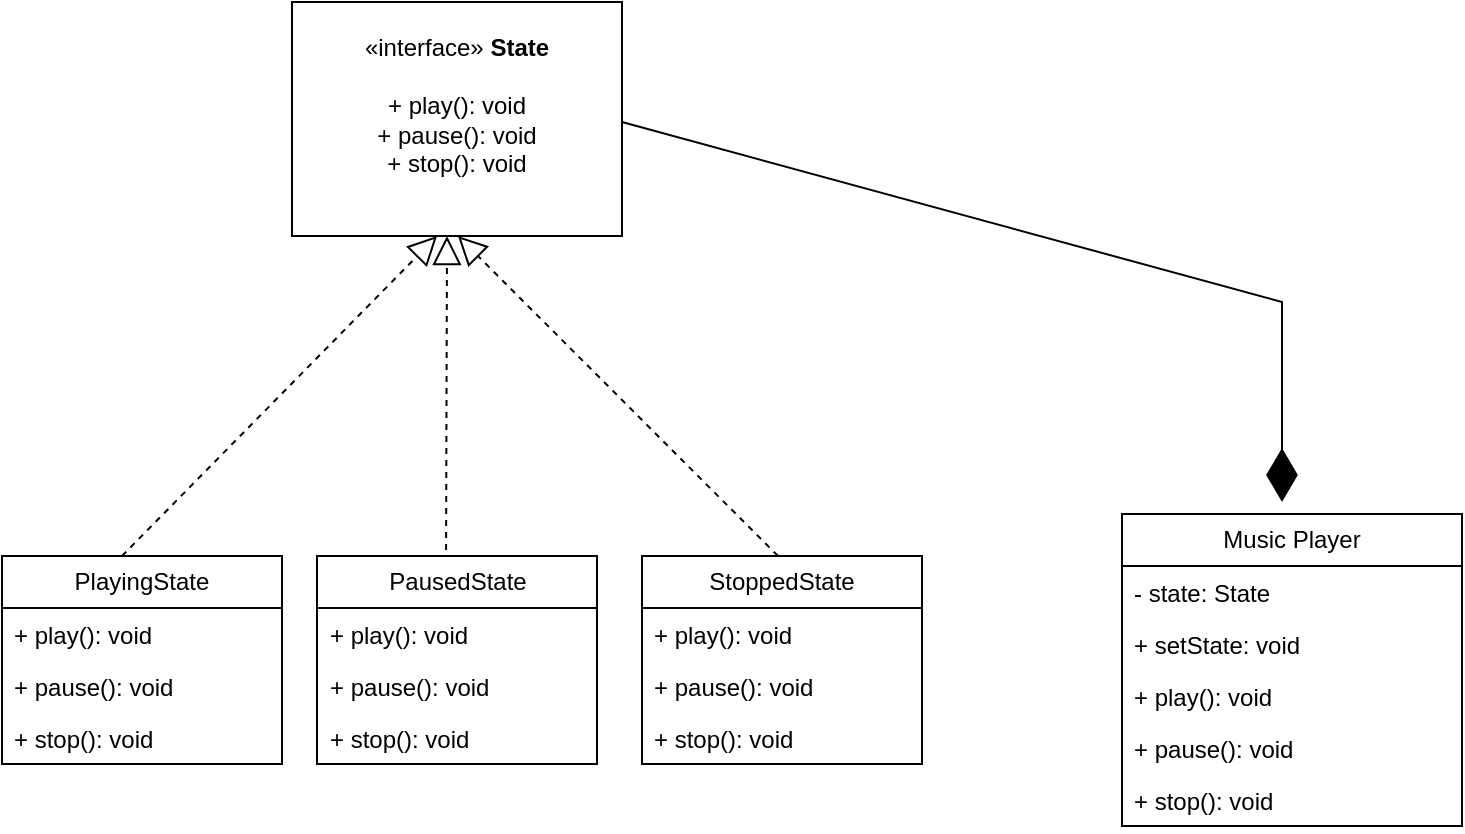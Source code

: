 <mxfile version="27.1.4">
  <diagram name="Page-1" id="6c5iizN9KlD1_ksJfFWO">
    <mxGraphModel dx="1425" dy="801" grid="1" gridSize="10" guides="1" tooltips="1" connect="1" arrows="1" fold="1" page="1" pageScale="1" pageWidth="850" pageHeight="1100" math="0" shadow="0">
      <root>
        <mxCell id="0" />
        <mxCell id="1" parent="0" />
        <mxCell id="wJsRKXy_YkQyvDVTSyOF-2" value="Music Player" style="swimlane;fontStyle=0;childLayout=stackLayout;horizontal=1;startSize=26;fillColor=none;horizontalStack=0;resizeParent=1;resizeParentMax=0;resizeLast=0;collapsible=1;marginBottom=0;whiteSpace=wrap;html=1;" parent="1" vertex="1">
          <mxGeometry x="570" y="376" width="170" height="156" as="geometry">
            <mxRectangle x="50" y="120" width="110" height="30" as="alternateBounds" />
          </mxGeometry>
        </mxCell>
        <mxCell id="wJsRKXy_YkQyvDVTSyOF-3" value="- state: State" style="text;strokeColor=none;fillColor=none;align=left;verticalAlign=top;spacingLeft=4;spacingRight=4;overflow=hidden;rotatable=0;points=[[0,0.5],[1,0.5]];portConstraint=eastwest;whiteSpace=wrap;html=1;" parent="wJsRKXy_YkQyvDVTSyOF-2" vertex="1">
          <mxGeometry y="26" width="170" height="26" as="geometry" />
        </mxCell>
        <mxCell id="wJsRKXy_YkQyvDVTSyOF-4" value="+ setState: void" style="text;strokeColor=none;fillColor=none;align=left;verticalAlign=top;spacingLeft=4;spacingRight=4;overflow=hidden;rotatable=0;points=[[0,0.5],[1,0.5]];portConstraint=eastwest;whiteSpace=wrap;html=1;" parent="wJsRKXy_YkQyvDVTSyOF-2" vertex="1">
          <mxGeometry y="52" width="170" height="26" as="geometry" />
        </mxCell>
        <mxCell id="wJsRKXy_YkQyvDVTSyOF-5" value="+ play(): void&lt;div&gt;&lt;br&gt;&lt;/div&gt;" style="text;strokeColor=none;fillColor=none;align=left;verticalAlign=top;spacingLeft=4;spacingRight=4;overflow=hidden;rotatable=0;points=[[0,0.5],[1,0.5]];portConstraint=eastwest;whiteSpace=wrap;html=1;" parent="wJsRKXy_YkQyvDVTSyOF-2" vertex="1">
          <mxGeometry y="78" width="170" height="26" as="geometry" />
        </mxCell>
        <mxCell id="RMaFcl5p5PekUNENTCja-36" value="+ pause(): void&lt;div&gt;&lt;br&gt;&lt;/div&gt;" style="text;strokeColor=none;fillColor=none;align=left;verticalAlign=top;spacingLeft=4;spacingRight=4;overflow=hidden;rotatable=0;points=[[0,0.5],[1,0.5]];portConstraint=eastwest;whiteSpace=wrap;html=1;" vertex="1" parent="wJsRKXy_YkQyvDVTSyOF-2">
          <mxGeometry y="104" width="170" height="26" as="geometry" />
        </mxCell>
        <mxCell id="RMaFcl5p5PekUNENTCja-37" value="+ stop(): void&lt;div&gt;&lt;br&gt;&lt;/div&gt;" style="text;strokeColor=none;fillColor=none;align=left;verticalAlign=top;spacingLeft=4;spacingRight=4;overflow=hidden;rotatable=0;points=[[0,0.5],[1,0.5]];portConstraint=eastwest;whiteSpace=wrap;html=1;" vertex="1" parent="wJsRKXy_YkQyvDVTSyOF-2">
          <mxGeometry y="130" width="170" height="26" as="geometry" />
        </mxCell>
        <mxCell id="RMaFcl5p5PekUNENTCja-38" value="" style="group" vertex="1" connectable="0" parent="1">
          <mxGeometry x="10" y="120" width="460" height="381" as="geometry" />
        </mxCell>
        <mxCell id="RMaFcl5p5PekUNENTCja-9" value="«interface»&amp;nbsp;&lt;b&gt;State&lt;/b&gt;&lt;div&gt;&lt;b&gt;&lt;br&gt;&lt;/b&gt;&lt;/div&gt;&lt;div&gt;+ play(): void&lt;/div&gt;&lt;div&gt;+ pause(): void&lt;/div&gt;&lt;div&gt;+ stop(): void&lt;/div&gt;&lt;div&gt;&lt;b&gt;&lt;br&gt;&lt;/b&gt;&lt;/div&gt;" style="html=1;whiteSpace=wrap;" vertex="1" parent="RMaFcl5p5PekUNENTCja-38">
          <mxGeometry x="145" width="165" height="117" as="geometry" />
        </mxCell>
        <mxCell id="RMaFcl5p5PekUNENTCja-18" value="" style="endArrow=block;dashed=1;endFill=0;endSize=12;html=1;rounded=0;entryX=0.5;entryY=1;entryDx=0;entryDy=0;exitX=0.5;exitY=0;exitDx=0;exitDy=0;" edge="1" parent="RMaFcl5p5PekUNENTCja-38">
          <mxGeometry width="160" relative="1" as="geometry">
            <mxPoint x="60" y="277" as="sourcePoint" />
            <mxPoint x="217.5" y="117" as="targetPoint" />
          </mxGeometry>
        </mxCell>
        <mxCell id="RMaFcl5p5PekUNENTCja-20" value="PlayingState" style="swimlane;fontStyle=0;childLayout=stackLayout;horizontal=1;startSize=26;fillColor=none;horizontalStack=0;resizeParent=1;resizeParentMax=0;resizeLast=0;collapsible=1;marginBottom=0;whiteSpace=wrap;html=1;" vertex="1" parent="RMaFcl5p5PekUNENTCja-38">
          <mxGeometry y="277" width="140" height="104" as="geometry" />
        </mxCell>
        <mxCell id="RMaFcl5p5PekUNENTCja-21" value="+ play(): void" style="text;strokeColor=none;fillColor=none;align=left;verticalAlign=top;spacingLeft=4;spacingRight=4;overflow=hidden;rotatable=0;points=[[0,0.5],[1,0.5]];portConstraint=eastwest;whiteSpace=wrap;html=1;" vertex="1" parent="RMaFcl5p5PekUNENTCja-20">
          <mxGeometry y="26" width="140" height="26" as="geometry" />
        </mxCell>
        <mxCell id="RMaFcl5p5PekUNENTCja-22" value="+ pause(): void" style="text;strokeColor=none;fillColor=none;align=left;verticalAlign=top;spacingLeft=4;spacingRight=4;overflow=hidden;rotatable=0;points=[[0,0.5],[1,0.5]];portConstraint=eastwest;whiteSpace=wrap;html=1;" vertex="1" parent="RMaFcl5p5PekUNENTCja-20">
          <mxGeometry y="52" width="140" height="26" as="geometry" />
        </mxCell>
        <mxCell id="RMaFcl5p5PekUNENTCja-23" value="+ stop(): void" style="text;strokeColor=none;fillColor=none;align=left;verticalAlign=top;spacingLeft=4;spacingRight=4;overflow=hidden;rotatable=0;points=[[0,0.5],[1,0.5]];portConstraint=eastwest;whiteSpace=wrap;html=1;" vertex="1" parent="RMaFcl5p5PekUNENTCja-20">
          <mxGeometry y="78" width="140" height="26" as="geometry" />
        </mxCell>
        <mxCell id="RMaFcl5p5PekUNENTCja-24" value="PausedState" style="swimlane;fontStyle=0;childLayout=stackLayout;horizontal=1;startSize=26;fillColor=none;horizontalStack=0;resizeParent=1;resizeParentMax=0;resizeLast=0;collapsible=1;marginBottom=0;whiteSpace=wrap;html=1;" vertex="1" parent="RMaFcl5p5PekUNENTCja-38">
          <mxGeometry x="157.5" y="277" width="140" height="104" as="geometry" />
        </mxCell>
        <mxCell id="RMaFcl5p5PekUNENTCja-25" value="+ play(): void" style="text;strokeColor=none;fillColor=none;align=left;verticalAlign=top;spacingLeft=4;spacingRight=4;overflow=hidden;rotatable=0;points=[[0,0.5],[1,0.5]];portConstraint=eastwest;whiteSpace=wrap;html=1;" vertex="1" parent="RMaFcl5p5PekUNENTCja-24">
          <mxGeometry y="26" width="140" height="26" as="geometry" />
        </mxCell>
        <mxCell id="RMaFcl5p5PekUNENTCja-26" value="+ pause(): void" style="text;strokeColor=none;fillColor=none;align=left;verticalAlign=top;spacingLeft=4;spacingRight=4;overflow=hidden;rotatable=0;points=[[0,0.5],[1,0.5]];portConstraint=eastwest;whiteSpace=wrap;html=1;" vertex="1" parent="RMaFcl5p5PekUNENTCja-24">
          <mxGeometry y="52" width="140" height="26" as="geometry" />
        </mxCell>
        <mxCell id="RMaFcl5p5PekUNENTCja-27" value="+ stop(): void" style="text;strokeColor=none;fillColor=none;align=left;verticalAlign=top;spacingLeft=4;spacingRight=4;overflow=hidden;rotatable=0;points=[[0,0.5],[1,0.5]];portConstraint=eastwest;whiteSpace=wrap;html=1;" vertex="1" parent="RMaFcl5p5PekUNENTCja-24">
          <mxGeometry y="78" width="140" height="26" as="geometry" />
        </mxCell>
        <mxCell id="RMaFcl5p5PekUNENTCja-28" value="" style="endArrow=block;dashed=1;endFill=0;endSize=12;html=1;rounded=0;exitX=0.461;exitY=-0.029;exitDx=0;exitDy=0;exitPerimeter=0;" edge="1" parent="RMaFcl5p5PekUNENTCja-38" source="RMaFcl5p5PekUNENTCja-24">
          <mxGeometry width="160" relative="1" as="geometry">
            <mxPoint x="220" y="297" as="sourcePoint" />
            <mxPoint x="222.5" y="117" as="targetPoint" />
          </mxGeometry>
        </mxCell>
        <mxCell id="RMaFcl5p5PekUNENTCja-30" value="StoppedState" style="swimlane;fontStyle=0;childLayout=stackLayout;horizontal=1;startSize=26;fillColor=none;horizontalStack=0;resizeParent=1;resizeParentMax=0;resizeLast=0;collapsible=1;marginBottom=0;whiteSpace=wrap;html=1;" vertex="1" parent="RMaFcl5p5PekUNENTCja-38">
          <mxGeometry x="320" y="277" width="140" height="104" as="geometry" />
        </mxCell>
        <mxCell id="RMaFcl5p5PekUNENTCja-31" value="+ play(): void" style="text;strokeColor=none;fillColor=none;align=left;verticalAlign=top;spacingLeft=4;spacingRight=4;overflow=hidden;rotatable=0;points=[[0,0.5],[1,0.5]];portConstraint=eastwest;whiteSpace=wrap;html=1;" vertex="1" parent="RMaFcl5p5PekUNENTCja-30">
          <mxGeometry y="26" width="140" height="26" as="geometry" />
        </mxCell>
        <mxCell id="RMaFcl5p5PekUNENTCja-32" value="+ pause(): void" style="text;strokeColor=none;fillColor=none;align=left;verticalAlign=top;spacingLeft=4;spacingRight=4;overflow=hidden;rotatable=0;points=[[0,0.5],[1,0.5]];portConstraint=eastwest;whiteSpace=wrap;html=1;" vertex="1" parent="RMaFcl5p5PekUNENTCja-30">
          <mxGeometry y="52" width="140" height="26" as="geometry" />
        </mxCell>
        <mxCell id="RMaFcl5p5PekUNENTCja-33" value="+ stop(): void" style="text;strokeColor=none;fillColor=none;align=left;verticalAlign=top;spacingLeft=4;spacingRight=4;overflow=hidden;rotatable=0;points=[[0,0.5],[1,0.5]];portConstraint=eastwest;whiteSpace=wrap;html=1;" vertex="1" parent="RMaFcl5p5PekUNENTCja-30">
          <mxGeometry y="78" width="140" height="26" as="geometry" />
        </mxCell>
        <mxCell id="RMaFcl5p5PekUNENTCja-34" value="" style="endArrow=block;dashed=1;endFill=0;endSize=12;html=1;rounded=0;exitX=0.5;exitY=0;exitDx=0;exitDy=0;" edge="1" parent="RMaFcl5p5PekUNENTCja-38">
          <mxGeometry width="160" relative="1" as="geometry">
            <mxPoint x="388" y="277" as="sourcePoint" />
            <mxPoint x="228" y="117" as="targetPoint" />
          </mxGeometry>
        </mxCell>
        <mxCell id="RMaFcl5p5PekUNENTCja-40" value="" style="endArrow=diamondThin;endFill=1;endSize=24;html=1;rounded=0;" edge="1" parent="1">
          <mxGeometry width="160" relative="1" as="geometry">
            <mxPoint x="320" y="180" as="sourcePoint" />
            <mxPoint x="650" y="370" as="targetPoint" />
            <Array as="points">
              <mxPoint x="650" y="270" />
            </Array>
          </mxGeometry>
        </mxCell>
      </root>
    </mxGraphModel>
  </diagram>
</mxfile>
